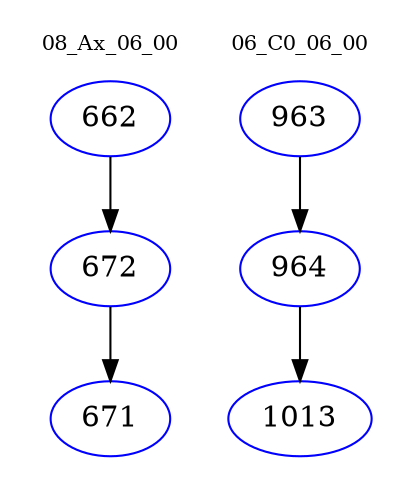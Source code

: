 digraph{
subgraph cluster_0 {
color = white
label = "08_Ax_06_00";
fontsize=10;
T0_662 [label="662", color="blue"]
T0_662 -> T0_672 [color="black"]
T0_672 [label="672", color="blue"]
T0_672 -> T0_671 [color="black"]
T0_671 [label="671", color="blue"]
}
subgraph cluster_1 {
color = white
label = "06_C0_06_00";
fontsize=10;
T1_963 [label="963", color="blue"]
T1_963 -> T1_964 [color="black"]
T1_964 [label="964", color="blue"]
T1_964 -> T1_1013 [color="black"]
T1_1013 [label="1013", color="blue"]
}
}
